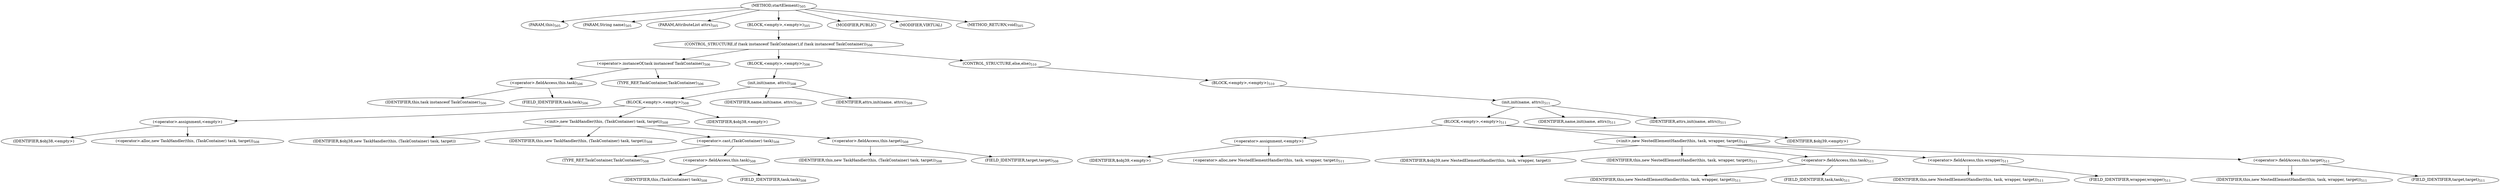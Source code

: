 digraph "startElement" {  
"1649" [label = <(METHOD,startElement)<SUB>505</SUB>> ]
"85" [label = <(PARAM,this)<SUB>505</SUB>> ]
"1650" [label = <(PARAM,String name)<SUB>505</SUB>> ]
"1651" [label = <(PARAM,AttributeList attrs)<SUB>505</SUB>> ]
"1652" [label = <(BLOCK,&lt;empty&gt;,&lt;empty&gt;)<SUB>505</SUB>> ]
"1653" [label = <(CONTROL_STRUCTURE,if (task instanceof TaskContainer),if (task instanceof TaskContainer))<SUB>506</SUB>> ]
"1654" [label = <(&lt;operator&gt;.instanceOf,task instanceof TaskContainer)<SUB>506</SUB>> ]
"1655" [label = <(&lt;operator&gt;.fieldAccess,this.task)<SUB>506</SUB>> ]
"1656" [label = <(IDENTIFIER,this,task instanceof TaskContainer)<SUB>506</SUB>> ]
"1657" [label = <(FIELD_IDENTIFIER,task,task)<SUB>506</SUB>> ]
"1658" [label = <(TYPE_REF,TaskContainer,TaskContainer)<SUB>506</SUB>> ]
"1659" [label = <(BLOCK,&lt;empty&gt;,&lt;empty&gt;)<SUB>506</SUB>> ]
"1660" [label = <(init,init(name, attrs))<SUB>508</SUB>> ]
"1661" [label = <(BLOCK,&lt;empty&gt;,&lt;empty&gt;)<SUB>508</SUB>> ]
"1662" [label = <(&lt;operator&gt;.assignment,&lt;empty&gt;)> ]
"1663" [label = <(IDENTIFIER,$obj38,&lt;empty&gt;)> ]
"1664" [label = <(&lt;operator&gt;.alloc,new TaskHandler(this, (TaskContainer) task, target))<SUB>508</SUB>> ]
"1665" [label = <(&lt;init&gt;,new TaskHandler(this, (TaskContainer) task, target))<SUB>508</SUB>> ]
"1666" [label = <(IDENTIFIER,$obj38,new TaskHandler(this, (TaskContainer) task, target))> ]
"84" [label = <(IDENTIFIER,this,new TaskHandler(this, (TaskContainer) task, target))<SUB>508</SUB>> ]
"1667" [label = <(&lt;operator&gt;.cast,(TaskContainer) task)<SUB>508</SUB>> ]
"1668" [label = <(TYPE_REF,TaskContainer,TaskContainer)<SUB>508</SUB>> ]
"1669" [label = <(&lt;operator&gt;.fieldAccess,this.task)<SUB>508</SUB>> ]
"1670" [label = <(IDENTIFIER,this,(TaskContainer) task)<SUB>508</SUB>> ]
"1671" [label = <(FIELD_IDENTIFIER,task,task)<SUB>508</SUB>> ]
"1672" [label = <(&lt;operator&gt;.fieldAccess,this.target)<SUB>508</SUB>> ]
"1673" [label = <(IDENTIFIER,this,new TaskHandler(this, (TaskContainer) task, target))<SUB>508</SUB>> ]
"1674" [label = <(FIELD_IDENTIFIER,target,target)<SUB>508</SUB>> ]
"1675" [label = <(IDENTIFIER,$obj38,&lt;empty&gt;)> ]
"1676" [label = <(IDENTIFIER,name,init(name, attrs))<SUB>508</SUB>> ]
"1677" [label = <(IDENTIFIER,attrs,init(name, attrs))<SUB>508</SUB>> ]
"1678" [label = <(CONTROL_STRUCTURE,else,else)<SUB>510</SUB>> ]
"1679" [label = <(BLOCK,&lt;empty&gt;,&lt;empty&gt;)<SUB>510</SUB>> ]
"1680" [label = <(init,init(name, attrs))<SUB>511</SUB>> ]
"1681" [label = <(BLOCK,&lt;empty&gt;,&lt;empty&gt;)<SUB>511</SUB>> ]
"1682" [label = <(&lt;operator&gt;.assignment,&lt;empty&gt;)> ]
"1683" [label = <(IDENTIFIER,$obj39,&lt;empty&gt;)> ]
"1684" [label = <(&lt;operator&gt;.alloc,new NestedElementHandler(this, task, wrapper, target))<SUB>511</SUB>> ]
"1685" [label = <(&lt;init&gt;,new NestedElementHandler(this, task, wrapper, target))<SUB>511</SUB>> ]
"1686" [label = <(IDENTIFIER,$obj39,new NestedElementHandler(this, task, wrapper, target))> ]
"86" [label = <(IDENTIFIER,this,new NestedElementHandler(this, task, wrapper, target))<SUB>511</SUB>> ]
"1687" [label = <(&lt;operator&gt;.fieldAccess,this.task)<SUB>511</SUB>> ]
"1688" [label = <(IDENTIFIER,this,new NestedElementHandler(this, task, wrapper, target))<SUB>511</SUB>> ]
"1689" [label = <(FIELD_IDENTIFIER,task,task)<SUB>511</SUB>> ]
"1690" [label = <(&lt;operator&gt;.fieldAccess,this.wrapper)<SUB>511</SUB>> ]
"1691" [label = <(IDENTIFIER,this,new NestedElementHandler(this, task, wrapper, target))<SUB>511</SUB>> ]
"1692" [label = <(FIELD_IDENTIFIER,wrapper,wrapper)<SUB>511</SUB>> ]
"1693" [label = <(&lt;operator&gt;.fieldAccess,this.target)<SUB>511</SUB>> ]
"1694" [label = <(IDENTIFIER,this,new NestedElementHandler(this, task, wrapper, target))<SUB>511</SUB>> ]
"1695" [label = <(FIELD_IDENTIFIER,target,target)<SUB>511</SUB>> ]
"1696" [label = <(IDENTIFIER,$obj39,&lt;empty&gt;)> ]
"1697" [label = <(IDENTIFIER,name,init(name, attrs))<SUB>511</SUB>> ]
"1698" [label = <(IDENTIFIER,attrs,init(name, attrs))<SUB>511</SUB>> ]
"1699" [label = <(MODIFIER,PUBLIC)> ]
"1700" [label = <(MODIFIER,VIRTUAL)> ]
"1701" [label = <(METHOD_RETURN,void)<SUB>505</SUB>> ]
  "1649" -> "85" 
  "1649" -> "1650" 
  "1649" -> "1651" 
  "1649" -> "1652" 
  "1649" -> "1699" 
  "1649" -> "1700" 
  "1649" -> "1701" 
  "1652" -> "1653" 
  "1653" -> "1654" 
  "1653" -> "1659" 
  "1653" -> "1678" 
  "1654" -> "1655" 
  "1654" -> "1658" 
  "1655" -> "1656" 
  "1655" -> "1657" 
  "1659" -> "1660" 
  "1660" -> "1661" 
  "1660" -> "1676" 
  "1660" -> "1677" 
  "1661" -> "1662" 
  "1661" -> "1665" 
  "1661" -> "1675" 
  "1662" -> "1663" 
  "1662" -> "1664" 
  "1665" -> "1666" 
  "1665" -> "84" 
  "1665" -> "1667" 
  "1665" -> "1672" 
  "1667" -> "1668" 
  "1667" -> "1669" 
  "1669" -> "1670" 
  "1669" -> "1671" 
  "1672" -> "1673" 
  "1672" -> "1674" 
  "1678" -> "1679" 
  "1679" -> "1680" 
  "1680" -> "1681" 
  "1680" -> "1697" 
  "1680" -> "1698" 
  "1681" -> "1682" 
  "1681" -> "1685" 
  "1681" -> "1696" 
  "1682" -> "1683" 
  "1682" -> "1684" 
  "1685" -> "1686" 
  "1685" -> "86" 
  "1685" -> "1687" 
  "1685" -> "1690" 
  "1685" -> "1693" 
  "1687" -> "1688" 
  "1687" -> "1689" 
  "1690" -> "1691" 
  "1690" -> "1692" 
  "1693" -> "1694" 
  "1693" -> "1695" 
}
